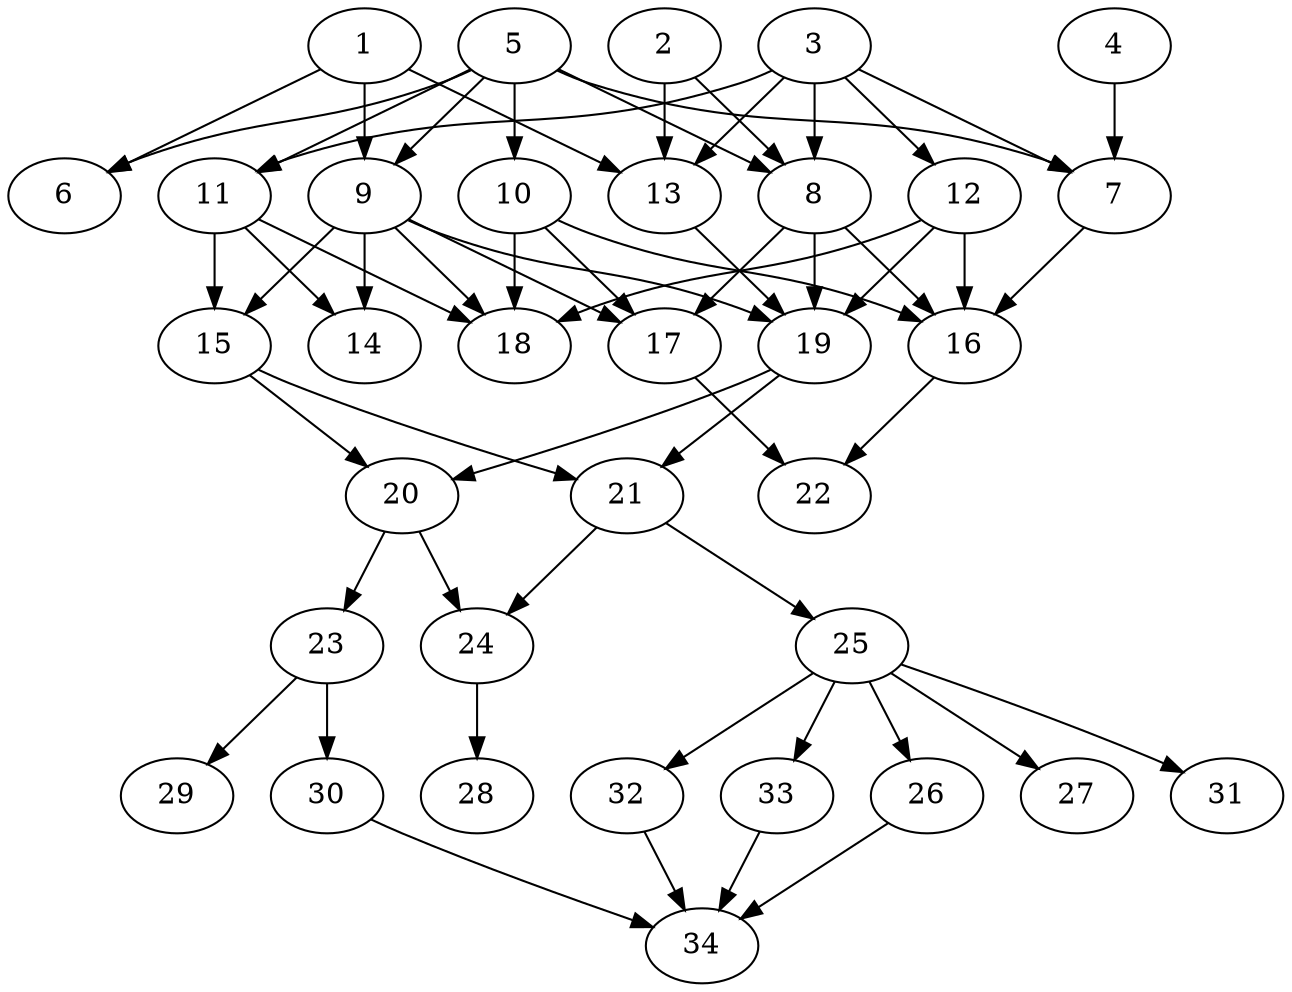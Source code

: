 // DAG (tier=2-normal, mode=compute, n=34, ccr=0.362, fat=0.551, density=0.456, regular=0.519, jump=0.130, mindata=524288, maxdata=8388608)
// DAG automatically generated by daggen at Sun Aug 24 16:33:33 2025
// /home/ermia/Project/Environments/daggen/bin/daggen --dot --ccr 0.362 --fat 0.551 --regular 0.519 --density 0.456 --jump 0.130 --mindata 524288 --maxdata 8388608 -n 34 
digraph G {
  1 [size="80693252851761152000", alpha="0.10", expect_size="40346626425880576000"]
  1 -> 6 [size ="149387686707200"]
  1 -> 9 [size ="149387686707200"]
  1 -> 13 [size ="149387686707200"]
  2 [size="507198193995274518528", alpha="0.11", expect_size="253599096997637259264"]
  2 -> 8 [size ="508793771261952"]
  2 -> 13 [size ="508793771261952"]
  3 [size="1369060820933984", alpha="0.09", expect_size="684530410466992"]
  3 -> 7 [size ="48560275980288"]
  3 -> 8 [size ="48560275980288"]
  3 -> 11 [size ="48560275980288"]
  3 -> 12 [size ="48560275980288"]
  3 -> 13 [size ="48560275980288"]
  4 [size="8112784977006412", alpha="0.15", expect_size="4056392488503206"]
  4 -> 7 [size ="215713398652928"]
  5 [size="1988137813015415", alpha="0.02", expect_size="994068906507707"]
  5 -> 6 [size ="246245272584192"]
  5 -> 7 [size ="246245272584192"]
  5 -> 8 [size ="246245272584192"]
  5 -> 9 [size ="246245272584192"]
  5 -> 10 [size ="246245272584192"]
  5 -> 11 [size ="246245272584192"]
  6 [size="64431044098523136000", alpha="0.06", expect_size="32215522049261568000"]
  7 [size="457492190859664064", alpha="0.13", expect_size="228746095429832032"]
  7 -> 16 [size ="212661488844800"]
  8 [size="22834443784723356", alpha="0.07", expect_size="11417221892361678"]
  8 -> 16 [size ="410924359876608"]
  8 -> 17 [size ="410924359876608"]
  8 -> 19 [size ="410924359876608"]
  9 [size="153690939207155", alpha="0.19", expect_size="76845469603577"]
  9 -> 14 [size ="2677853388800"]
  9 -> 15 [size ="2677853388800"]
  9 -> 17 [size ="2677853388800"]
  9 -> 18 [size ="2677853388800"]
  9 -> 19 [size ="2677853388800"]
  10 [size="102146200165154816000", alpha="0.15", expect_size="51073100082577408000"]
  10 -> 16 [size ="174812089548800"]
  10 -> 17 [size ="174812089548800"]
  10 -> 18 [size ="174812089548800"]
  11 [size="33242127748038656000", alpha="0.19", expect_size="16621063874019328000"]
  11 -> 14 [size ="82708319436800"]
  11 -> 15 [size ="82708319436800"]
  11 -> 18 [size ="82708319436800"]
  12 [size="3871868071647712", alpha="0.06", expect_size="1935934035823856"]
  12 -> 16 [size ="250077826252800"]
  12 -> 18 [size ="250077826252800"]
  12 -> 19 [size ="250077826252800"]
  13 [size="9950081062554962", alpha="0.12", expect_size="4975040531277481"]
  13 -> 19 [size ="20101654904832"]
  14 [size="574913961713592", alpha="0.16", expect_size="287456980856796"]
  15 [size="428088255204818944000", alpha="0.15", expect_size="214044127602409472000"]
  15 -> 20 [size ="454407539916800"]
  15 -> 21 [size ="454407539916800"]
  16 [size="482755750694095040", alpha="0.13", expect_size="241377875347047520"]
  16 -> 22 [size ="258855875379200"]
  17 [size="79949804474290143232", alpha="0.00", expect_size="39974902237145071616"]
  17 -> 22 [size ="148468706312192"]
  18 [size="288225703694336128", alpha="0.04", expect_size="144112851847168064"]
  19 [size="13669748508196864000", alpha="0.18", expect_size="6834874254098432000"]
  19 -> 20 [size ="45736578252800"]
  19 -> 21 [size ="45736578252800"]
  20 [size="47640710886052528", alpha="0.06", expect_size="23820355443026264"]
  20 -> 23 [size ="21501688414208"]
  20 -> 24 [size ="21501688414208"]
  21 [size="422010014400512000000", alpha="0.02", expect_size="211005007200256000000"]
  21 -> 24 [size ="450096005120000"]
  21 -> 25 [size ="450096005120000"]
  22 [size="221759762578794348544", alpha="0.12", expect_size="110879881289397174272"]
  23 [size="201443863836448064", alpha="0.04", expect_size="100721931918224032"]
  23 -> 29 [size ="195615971606528"]
  23 -> 30 [size ="195615971606528"]
  24 [size="13072846665890684", alpha="0.07", expect_size="6536423332945342"]
  24 -> 28 [size ="433899607949312"]
  25 [size="2083701630875976", alpha="0.03", expect_size="1041850815437988"]
  25 -> 26 [size ="57802752000000"]
  25 -> 27 [size ="57802752000000"]
  25 -> 31 [size ="57802752000000"]
  25 -> 32 [size ="57802752000000"]
  25 -> 33 [size ="57802752000000"]
  26 [size="159313170568488943616", alpha="0.17", expect_size="79656585284244471808"]
  26 -> 34 [size ="235102785241088"]
  27 [size="5073127056917659648", alpha="0.06", expect_size="2536563528458829824"]
  28 [size="23269024570726678528", alpha="0.04", expect_size="11634512285363339264"]
  29 [size="174838268210661952", alpha="0.03", expect_size="87419134105330976"]
  30 [size="436227857279765", alpha="0.15", expect_size="218113928639882"]
  30 -> 34 [size ="30123701043200"]
  31 [size="45212982468920999936", alpha="0.05", expect_size="22606491234460499968"]
  32 [size="7603456749969375", alpha="0.15", expect_size="3801728374984687"]
  32 -> 34 [size ="137594142720000"]
  33 [size="33881382090440704000", alpha="0.19", expect_size="16940691045220352000"]
  33 -> 34 [size ="83765284044800"]
  34 [size="12704832502255950", alpha="0.05", expect_size="6352416251127975"]
}